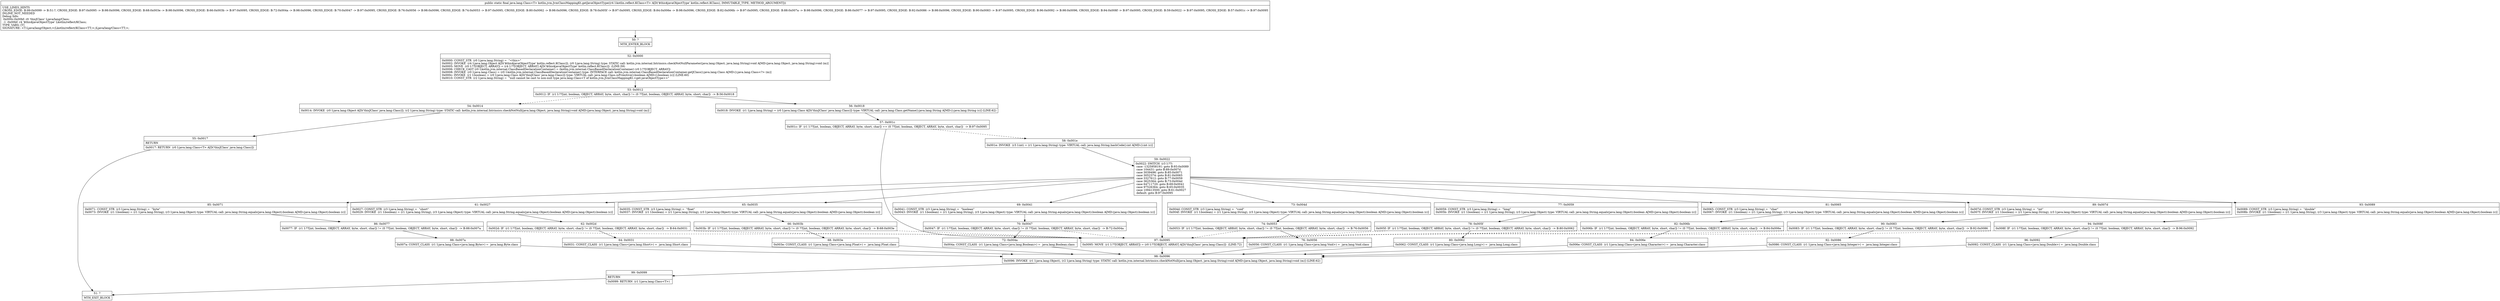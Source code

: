 digraph "CFG forkotlin.jvm.JvmClassMappingKt.getJavaObjectType(Lkotlin\/reflect\/KClass;)Ljava\/lang\/Class;" {
Node_50 [shape=record,label="{50\:\ ?|MTH_ENTER_BLOCK\l}"];
Node_52 [shape=record,label="{52\:\ 0x0000|0x0000: CONST_STR  (r0 I:java.lang.String) =  \"\<this\>\" \l0x0002: INVOKE  (r4 I:java.lang.Object A[D('$this$javaObjectType' kotlin.reflect.KClass)]), (r0 I:java.lang.String) type: STATIC call: kotlin.jvm.internal.Intrinsics.checkNotNullParameter(java.lang.Object, java.lang.String):void A[MD:(java.lang.Object, java.lang.String):void (m)]\l0x0005: MOVE  (r0 I:??[OBJECT, ARRAY]) = (r4 I:??[OBJECT, ARRAY] A[D('$this$javaObjectType' kotlin.reflect.KClass)])  (LINE:59)\l0x0006: CHECK_CAST (r0 I:kotlin.jvm.internal.ClassBasedDeclarationContainer) = (kotlin.jvm.internal.ClassBasedDeclarationContainer) (r0 I:??[OBJECT, ARRAY]) \l0x0008: INVOKE  (r0 I:java.lang.Class) = (r0 I:kotlin.jvm.internal.ClassBasedDeclarationContainer) type: INTERFACE call: kotlin.jvm.internal.ClassBasedDeclarationContainer.getJClass():java.lang.Class A[MD:():java.lang.Class\<?\> (m)]\l0x000c: INVOKE  (r1 I:boolean) = (r0 I:java.lang.Class A[D('thisJClass' java.lang.Class)]) type: VIRTUAL call: java.lang.Class.isPrimitive():boolean A[MD:():boolean (c)] (LINE:60)\l0x0010: CONST_STR  (r2 I:java.lang.String) =  \"null cannot be cast to non\-null type java.lang.Class\<T of kotlin.jvm.JvmClassMappingKt.\<get\-javaObjectType\>\>\" \l}"];
Node_53 [shape=record,label="{53\:\ 0x0012|0x0012: IF  (r1 I:??[int, boolean, OBJECT, ARRAY, byte, short, char]) != (0 ??[int, boolean, OBJECT, ARRAY, byte, short, char])  \-\> B:56:0x0018 \l}"];
Node_54 [shape=record,label="{54\:\ 0x0014|0x0014: INVOKE  (r0 I:java.lang.Object A[D('thisJClass' java.lang.Class)]), (r2 I:java.lang.String) type: STATIC call: kotlin.jvm.internal.Intrinsics.checkNotNull(java.lang.Object, java.lang.String):void A[MD:(java.lang.Object, java.lang.String):void (m)]\l}"];
Node_55 [shape=record,label="{55\:\ 0x0017|RETURN\l|0x0017: RETURN  (r0 I:java.lang.Class\<T\> A[D('thisJClass' java.lang.Class)]) \l}"];
Node_51 [shape=record,label="{51\:\ ?|MTH_EXIT_BLOCK\l}"];
Node_56 [shape=record,label="{56\:\ 0x0018|0x0018: INVOKE  (r1 I:java.lang.String) = (r0 I:java.lang.Class A[D('thisJClass' java.lang.Class)]) type: VIRTUAL call: java.lang.Class.getName():java.lang.String A[MD:():java.lang.String (c)] (LINE:62)\l}"];
Node_57 [shape=record,label="{57\:\ 0x001c|0x001c: IF  (r1 I:??[int, boolean, OBJECT, ARRAY, byte, short, char]) == (0 ??[int, boolean, OBJECT, ARRAY, byte, short, char])  \-\> B:97:0x0095 \l}"];
Node_58 [shape=record,label="{58\:\ 0x001e|0x001e: INVOKE  (r3 I:int) = (r1 I:java.lang.String) type: VIRTUAL call: java.lang.String.hashCode():int A[MD:():int (c)]\l}"];
Node_59 [shape=record,label="{59\:\ 0x0022|0x0022: SWITCH  (r3 I:??)\l case \-1325958191: goto B:93:0x0089\l case 104431: goto B:89:0x007d\l case 3039496: goto B:85:0x0071\l case 3052374: goto B:81:0x0065\l case 3327612: goto B:77:0x0059\l case 3625364: goto B:73:0x004d\l case 64711720: goto B:69:0x0041\l case 97526364: goto B:65:0x0035\l case 109413500: goto B:61:0x0027\l default: goto B:97:0x0095 \l}"];
Node_61 [shape=record,label="{61\:\ 0x0027|0x0027: CONST_STR  (r3 I:java.lang.String) =  \"short\" \l0x0029: INVOKE  (r1 I:boolean) = (r1 I:java.lang.String), (r3 I:java.lang.Object) type: VIRTUAL call: java.lang.String.equals(java.lang.Object):boolean A[MD:(java.lang.Object):boolean (c)]\l}"];
Node_62 [shape=record,label="{62\:\ 0x002d|0x002d: IF  (r1 I:??[int, boolean, OBJECT, ARRAY, byte, short, char]) != (0 ??[int, boolean, OBJECT, ARRAY, byte, short, char])  \-\> B:64:0x0031 \l}"];
Node_64 [shape=record,label="{64\:\ 0x0031|0x0031: CONST_CLASS  (r1 I:java.lang.Class\<java.lang.Short\>) =  java.lang.Short.class \l}"];
Node_98 [shape=record,label="{98\:\ 0x0096|0x0096: INVOKE  (r1 I:java.lang.Object), (r2 I:java.lang.String) type: STATIC call: kotlin.jvm.internal.Intrinsics.checkNotNull(java.lang.Object, java.lang.String):void A[MD:(java.lang.Object, java.lang.String):void (m)] (LINE:62)\l}"];
Node_99 [shape=record,label="{99\:\ 0x0099|RETURN\l|0x0099: RETURN  (r1 I:java.lang.Class\<T\>) \l}"];
Node_65 [shape=record,label="{65\:\ 0x0035|0x0035: CONST_STR  (r3 I:java.lang.String) =  \"float\" \l0x0037: INVOKE  (r1 I:boolean) = (r1 I:java.lang.String), (r3 I:java.lang.Object) type: VIRTUAL call: java.lang.String.equals(java.lang.Object):boolean A[MD:(java.lang.Object):boolean (c)]\l}"];
Node_66 [shape=record,label="{66\:\ 0x003b|0x003b: IF  (r1 I:??[int, boolean, OBJECT, ARRAY, byte, short, char]) != (0 ??[int, boolean, OBJECT, ARRAY, byte, short, char])  \-\> B:68:0x003e \l}"];
Node_68 [shape=record,label="{68\:\ 0x003e|0x003e: CONST_CLASS  (r1 I:java.lang.Class\<java.lang.Float\>) =  java.lang.Float.class \l}"];
Node_69 [shape=record,label="{69\:\ 0x0041|0x0041: CONST_STR  (r3 I:java.lang.String) =  \"boolean\" \l0x0043: INVOKE  (r1 I:boolean) = (r1 I:java.lang.String), (r3 I:java.lang.Object) type: VIRTUAL call: java.lang.String.equals(java.lang.Object):boolean A[MD:(java.lang.Object):boolean (c)]\l}"];
Node_70 [shape=record,label="{70\:\ 0x0047|0x0047: IF  (r1 I:??[int, boolean, OBJECT, ARRAY, byte, short, char]) != (0 ??[int, boolean, OBJECT, ARRAY, byte, short, char])  \-\> B:72:0x004a \l}"];
Node_72 [shape=record,label="{72\:\ 0x004a|0x004a: CONST_CLASS  (r1 I:java.lang.Class\<java.lang.Boolean\>) =  java.lang.Boolean.class \l}"];
Node_73 [shape=record,label="{73\:\ 0x004d|0x004d: CONST_STR  (r3 I:java.lang.String) =  \"void\" \l0x004f: INVOKE  (r1 I:boolean) = (r1 I:java.lang.String), (r3 I:java.lang.Object) type: VIRTUAL call: java.lang.String.equals(java.lang.Object):boolean A[MD:(java.lang.Object):boolean (c)]\l}"];
Node_74 [shape=record,label="{74\:\ 0x0053|0x0053: IF  (r1 I:??[int, boolean, OBJECT, ARRAY, byte, short, char]) != (0 ??[int, boolean, OBJECT, ARRAY, byte, short, char])  \-\> B:76:0x0056 \l}"];
Node_76 [shape=record,label="{76\:\ 0x0056|0x0056: CONST_CLASS  (r1 I:java.lang.Class\<java.lang.Void\>) =  java.lang.Void.class \l}"];
Node_77 [shape=record,label="{77\:\ 0x0059|0x0059: CONST_STR  (r3 I:java.lang.String) =  \"long\" \l0x005b: INVOKE  (r1 I:boolean) = (r1 I:java.lang.String), (r3 I:java.lang.Object) type: VIRTUAL call: java.lang.String.equals(java.lang.Object):boolean A[MD:(java.lang.Object):boolean (c)]\l}"];
Node_78 [shape=record,label="{78\:\ 0x005f|0x005f: IF  (r1 I:??[int, boolean, OBJECT, ARRAY, byte, short, char]) != (0 ??[int, boolean, OBJECT, ARRAY, byte, short, char])  \-\> B:80:0x0062 \l}"];
Node_80 [shape=record,label="{80\:\ 0x0062|0x0062: CONST_CLASS  (r1 I:java.lang.Class\<java.lang.Long\>) =  java.lang.Long.class \l}"];
Node_81 [shape=record,label="{81\:\ 0x0065|0x0065: CONST_STR  (r3 I:java.lang.String) =  \"char\" \l0x0067: INVOKE  (r1 I:boolean) = (r1 I:java.lang.String), (r3 I:java.lang.Object) type: VIRTUAL call: java.lang.String.equals(java.lang.Object):boolean A[MD:(java.lang.Object):boolean (c)]\l}"];
Node_82 [shape=record,label="{82\:\ 0x006b|0x006b: IF  (r1 I:??[int, boolean, OBJECT, ARRAY, byte, short, char]) != (0 ??[int, boolean, OBJECT, ARRAY, byte, short, char])  \-\> B:84:0x006e \l}"];
Node_84 [shape=record,label="{84\:\ 0x006e|0x006e: CONST_CLASS  (r1 I:java.lang.Class\<java.lang.Character\>) =  java.lang.Character.class \l}"];
Node_85 [shape=record,label="{85\:\ 0x0071|0x0071: CONST_STR  (r3 I:java.lang.String) =  \"byte\" \l0x0073: INVOKE  (r1 I:boolean) = (r1 I:java.lang.String), (r3 I:java.lang.Object) type: VIRTUAL call: java.lang.String.equals(java.lang.Object):boolean A[MD:(java.lang.Object):boolean (c)]\l}"];
Node_86 [shape=record,label="{86\:\ 0x0077|0x0077: IF  (r1 I:??[int, boolean, OBJECT, ARRAY, byte, short, char]) != (0 ??[int, boolean, OBJECT, ARRAY, byte, short, char])  \-\> B:88:0x007a \l}"];
Node_88 [shape=record,label="{88\:\ 0x007a|0x007a: CONST_CLASS  (r1 I:java.lang.Class\<java.lang.Byte\>) =  java.lang.Byte.class \l}"];
Node_89 [shape=record,label="{89\:\ 0x007d|0x007d: CONST_STR  (r3 I:java.lang.String) =  \"int\" \l0x007f: INVOKE  (r1 I:boolean) = (r1 I:java.lang.String), (r3 I:java.lang.Object) type: VIRTUAL call: java.lang.String.equals(java.lang.Object):boolean A[MD:(java.lang.Object):boolean (c)]\l}"];
Node_90 [shape=record,label="{90\:\ 0x0083|0x0083: IF  (r1 I:??[int, boolean, OBJECT, ARRAY, byte, short, char]) != (0 ??[int, boolean, OBJECT, ARRAY, byte, short, char])  \-\> B:92:0x0086 \l}"];
Node_92 [shape=record,label="{92\:\ 0x0086|0x0086: CONST_CLASS  (r1 I:java.lang.Class\<java.lang.Integer\>) =  java.lang.Integer.class \l}"];
Node_93 [shape=record,label="{93\:\ 0x0089|0x0089: CONST_STR  (r3 I:java.lang.String) =  \"double\" \l0x008b: INVOKE  (r1 I:boolean) = (r1 I:java.lang.String), (r3 I:java.lang.Object) type: VIRTUAL call: java.lang.String.equals(java.lang.Object):boolean A[MD:(java.lang.Object):boolean (c)]\l}"];
Node_94 [shape=record,label="{94\:\ 0x008f|0x008f: IF  (r1 I:??[int, boolean, OBJECT, ARRAY, byte, short, char]) != (0 ??[int, boolean, OBJECT, ARRAY, byte, short, char])  \-\> B:96:0x0092 \l}"];
Node_96 [shape=record,label="{96\:\ 0x0092|0x0092: CONST_CLASS  (r1 I:java.lang.Class\<java.lang.Double\>) =  java.lang.Double.class \l}"];
Node_97 [shape=record,label="{97\:\ 0x0095|0x0095: MOVE  (r1 I:??[OBJECT, ARRAY]) = (r0 I:??[OBJECT, ARRAY] A[D('thisJClass' java.lang.Class)])  (LINE:72)\l}"];
MethodNode[shape=record,label="{public static final java.lang.Class\<T\> kotlin.jvm.JvmClassMappingKt.getJavaObjectType((r4 I:kotlin.reflect.KClass\<T\> A[D('$this$javaObjectType' kotlin.reflect.KClass), IMMUTABLE_TYPE, METHOD_ARGUMENT]))  | USE_LINES_HINTS\lCROSS_EDGE: B:99:0x0099 \-\> B:51:?, CROSS_EDGE: B:97:0x0095 \-\> B:98:0x0096, CROSS_EDGE: B:68:0x003e \-\> B:98:0x0096, CROSS_EDGE: B:66:0x003b \-\> B:97:0x0095, CROSS_EDGE: B:72:0x004a \-\> B:98:0x0096, CROSS_EDGE: B:70:0x0047 \-\> B:97:0x0095, CROSS_EDGE: B:76:0x0056 \-\> B:98:0x0096, CROSS_EDGE: B:74:0x0053 \-\> B:97:0x0095, CROSS_EDGE: B:80:0x0062 \-\> B:98:0x0096, CROSS_EDGE: B:78:0x005f \-\> B:97:0x0095, CROSS_EDGE: B:84:0x006e \-\> B:98:0x0096, CROSS_EDGE: B:82:0x006b \-\> B:97:0x0095, CROSS_EDGE: B:88:0x007a \-\> B:98:0x0096, CROSS_EDGE: B:86:0x0077 \-\> B:97:0x0095, CROSS_EDGE: B:92:0x0086 \-\> B:98:0x0096, CROSS_EDGE: B:90:0x0083 \-\> B:97:0x0095, CROSS_EDGE: B:96:0x0092 \-\> B:98:0x0096, CROSS_EDGE: B:94:0x008f \-\> B:97:0x0095, CROSS_EDGE: B:59:0x0022 \-\> B:97:0x0095, CROSS_EDGE: B:57:0x001c \-\> B:97:0x0095\lINLINE_NOT_NEEDED\lDebug Info:\l  0x000c\-0x00bf: r0 'thisJClass' Ljava\/lang\/Class;\l  \-1 \-0x00bf: r4 '$this$javaObjectType' Lkotlin\/reflect\/KClass;\lTYPE_VARS: [T]\lSIGNATURE: \<T:Ljava\/lang\/Object;\>(Lkotlin\/reflect\/KClass\<TT;\>;)Ljava\/lang\/Class\<TT;\>;\l}"];
MethodNode -> Node_50;Node_50 -> Node_52;
Node_52 -> Node_53;
Node_53 -> Node_54[style=dashed];
Node_53 -> Node_56;
Node_54 -> Node_55;
Node_55 -> Node_51;
Node_56 -> Node_57;
Node_57 -> Node_58[style=dashed];
Node_57 -> Node_97;
Node_58 -> Node_59;
Node_59 -> Node_61;
Node_59 -> Node_65;
Node_59 -> Node_69;
Node_59 -> Node_73;
Node_59 -> Node_77;
Node_59 -> Node_81;
Node_59 -> Node_85;
Node_59 -> Node_89;
Node_59 -> Node_93;
Node_59 -> Node_97;
Node_61 -> Node_62;
Node_62 -> Node_64;
Node_62 -> Node_97[style=dashed];
Node_64 -> Node_98;
Node_98 -> Node_99;
Node_99 -> Node_51;
Node_65 -> Node_66;
Node_66 -> Node_68;
Node_66 -> Node_97[style=dashed];
Node_68 -> Node_98;
Node_69 -> Node_70;
Node_70 -> Node_72;
Node_70 -> Node_97[style=dashed];
Node_72 -> Node_98;
Node_73 -> Node_74;
Node_74 -> Node_76;
Node_74 -> Node_97[style=dashed];
Node_76 -> Node_98;
Node_77 -> Node_78;
Node_78 -> Node_80;
Node_78 -> Node_97[style=dashed];
Node_80 -> Node_98;
Node_81 -> Node_82;
Node_82 -> Node_84;
Node_82 -> Node_97[style=dashed];
Node_84 -> Node_98;
Node_85 -> Node_86;
Node_86 -> Node_88;
Node_86 -> Node_97[style=dashed];
Node_88 -> Node_98;
Node_89 -> Node_90;
Node_90 -> Node_92;
Node_90 -> Node_97[style=dashed];
Node_92 -> Node_98;
Node_93 -> Node_94;
Node_94 -> Node_96;
Node_94 -> Node_97[style=dashed];
Node_96 -> Node_98;
Node_97 -> Node_98;
}

